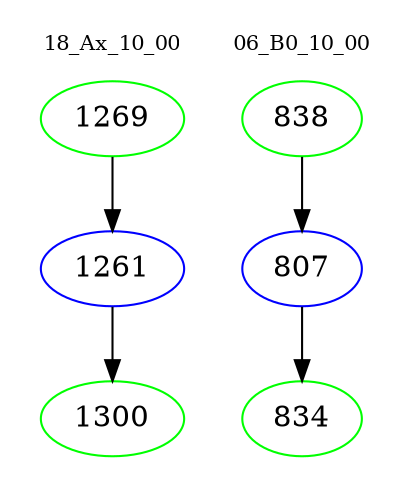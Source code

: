 digraph{
subgraph cluster_0 {
color = white
label = "18_Ax_10_00";
fontsize=10;
T0_1269 [label="1269", color="green"]
T0_1269 -> T0_1261 [color="black"]
T0_1261 [label="1261", color="blue"]
T0_1261 -> T0_1300 [color="black"]
T0_1300 [label="1300", color="green"]
}
subgraph cluster_1 {
color = white
label = "06_B0_10_00";
fontsize=10;
T1_838 [label="838", color="green"]
T1_838 -> T1_807 [color="black"]
T1_807 [label="807", color="blue"]
T1_807 -> T1_834 [color="black"]
T1_834 [label="834", color="green"]
}
}
